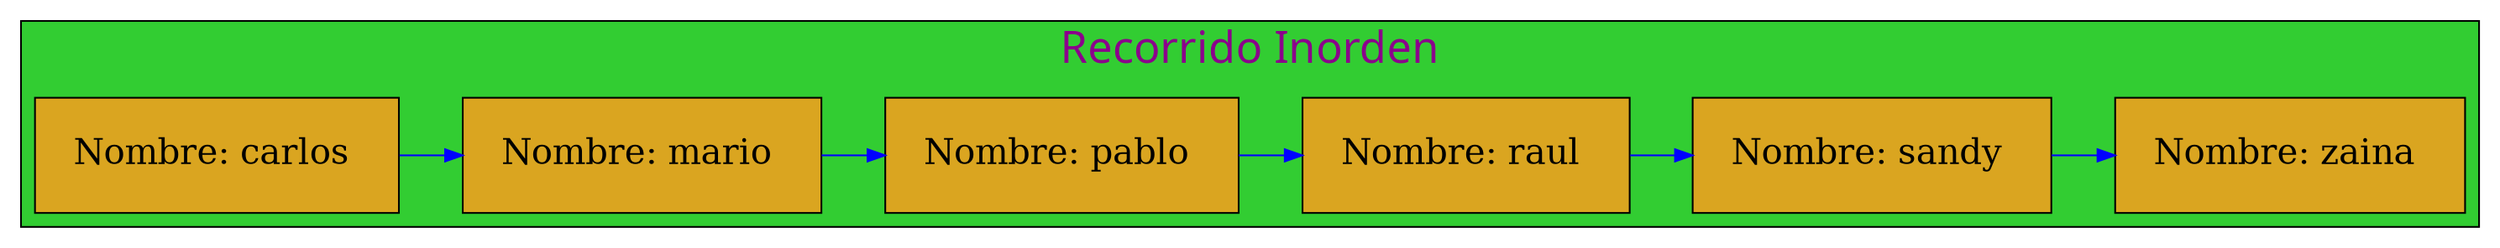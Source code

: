 digraph Inorder_Traversal{

graph[ranksep= "0.5",nodesep= "0.5"];subgraph cluster_3{

label="Recorrido Inorden";
labelloc=t;
fontcolor=magenta4;
fontname=algerian;
fontsize=25;
style=filled;
fillcolor=limegreen;

node[margin=0.3 shape=box style=filled fontcolor=black fillcolor=goldenrod fontsize=20];
{rank=same;

25770476512[label="Nombre: carlos " ];
25770475776[label="Nombre: mario " ];
25770476288[label="Nombre: pablo " ];
25770476992[label="Nombre: raul " ];
25770475984[label="Nombre: sandy " ];
25770477200[label="Nombre: zaina " ];
};
25770476512 -> 25770475776 -> 25770476288 -> 25770476992 -> 25770475984 -> 25770477200 

[color=blue ];
}

}
